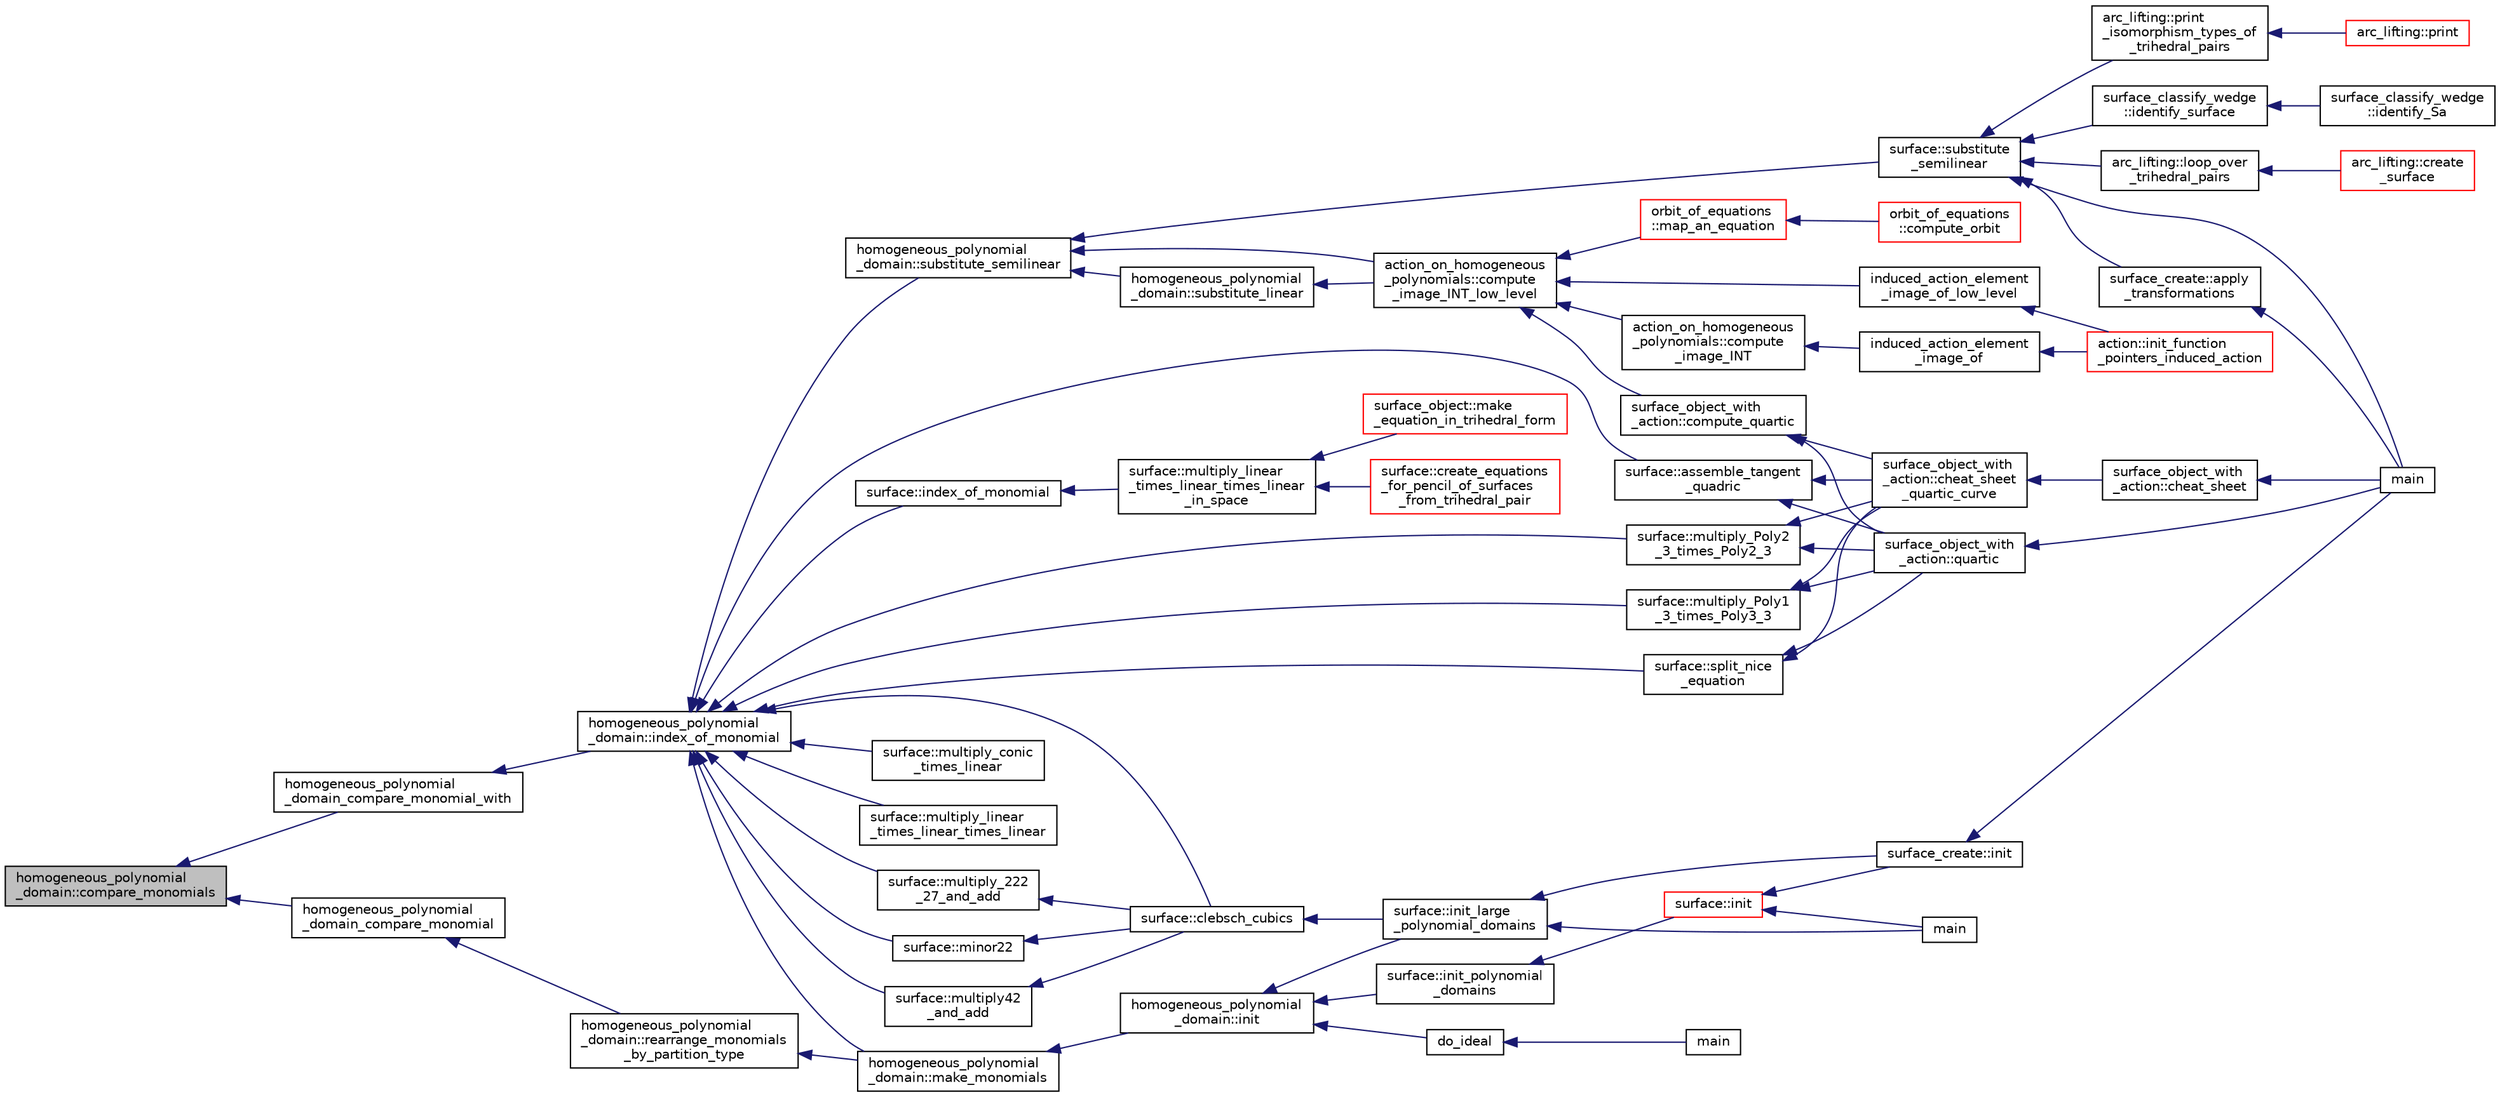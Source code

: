 digraph "homogeneous_polynomial_domain::compare_monomials"
{
  edge [fontname="Helvetica",fontsize="10",labelfontname="Helvetica",labelfontsize="10"];
  node [fontname="Helvetica",fontsize="10",shape=record];
  rankdir="LR";
  Node38 [label="homogeneous_polynomial\l_domain::compare_monomials",height=0.2,width=0.4,color="black", fillcolor="grey75", style="filled", fontcolor="black"];
  Node38 -> Node39 [dir="back",color="midnightblue",fontsize="10",style="solid",fontname="Helvetica"];
  Node39 [label="homogeneous_polynomial\l_domain_compare_monomial_with",height=0.2,width=0.4,color="black", fillcolor="white", style="filled",URL="$dd/db5/homogeneous__polynomial__domain_8_c.html#a0a0f8d40815145e0aceceabebad8d63d"];
  Node39 -> Node40 [dir="back",color="midnightblue",fontsize="10",style="solid",fontname="Helvetica"];
  Node40 [label="homogeneous_polynomial\l_domain::index_of_monomial",height=0.2,width=0.4,color="black", fillcolor="white", style="filled",URL="$d2/da7/classhomogeneous__polynomial__domain.html#a3fad3fb2b940014fcfece1cebfbfa3ae"];
  Node40 -> Node41 [dir="back",color="midnightblue",fontsize="10",style="solid",fontname="Helvetica"];
  Node41 [label="homogeneous_polynomial\l_domain::make_monomials",height=0.2,width=0.4,color="black", fillcolor="white", style="filled",URL="$d2/da7/classhomogeneous__polynomial__domain.html#a467ad10c570859dbcf637a43993ceb57"];
  Node41 -> Node42 [dir="back",color="midnightblue",fontsize="10",style="solid",fontname="Helvetica"];
  Node42 [label="homogeneous_polynomial\l_domain::init",height=0.2,width=0.4,color="black", fillcolor="white", style="filled",URL="$d2/da7/classhomogeneous__polynomial__domain.html#ad7d4e08b895afb895147322732228d3a"];
  Node42 -> Node43 [dir="back",color="midnightblue",fontsize="10",style="solid",fontname="Helvetica"];
  Node43 [label="do_ideal",height=0.2,width=0.4,color="black", fillcolor="white", style="filled",URL="$d4/d67/geometry_8h.html#a719f98ff45a1f8cbe0ff10a1954f0893"];
  Node43 -> Node44 [dir="back",color="midnightblue",fontsize="10",style="solid",fontname="Helvetica"];
  Node44 [label="main",height=0.2,width=0.4,color="black", fillcolor="white", style="filled",URL="$d0/d2f/process_8_c.html#a3c04138a5bfe5d72780bb7e82a18e627"];
  Node42 -> Node45 [dir="back",color="midnightblue",fontsize="10",style="solid",fontname="Helvetica"];
  Node45 [label="surface::init_polynomial\l_domains",height=0.2,width=0.4,color="black", fillcolor="white", style="filled",URL="$d5/d88/classsurface.html#a1f13f4c6bdc98d14920a2644a52f8bb6"];
  Node45 -> Node46 [dir="back",color="midnightblue",fontsize="10",style="solid",fontname="Helvetica"];
  Node46 [label="surface::init",height=0.2,width=0.4,color="red", fillcolor="white", style="filled",URL="$d5/d88/classsurface.html#a90570b0ca6ab02988159f2c40cb27308"];
  Node46 -> Node47 [dir="back",color="midnightblue",fontsize="10",style="solid",fontname="Helvetica"];
  Node47 [label="main",height=0.2,width=0.4,color="black", fillcolor="white", style="filled",URL="$d6/dc3/arc__lifting__main_8_c.html#a217dbf8b442f20279ea00b898af96f52"];
  Node46 -> Node50 [dir="back",color="midnightblue",fontsize="10",style="solid",fontname="Helvetica"];
  Node50 [label="surface_create::init",height=0.2,width=0.4,color="black", fillcolor="white", style="filled",URL="$de/da4/classsurface__create.html#ab0db5c12825f778e3caf8aa4da02eb06"];
  Node50 -> Node51 [dir="back",color="midnightblue",fontsize="10",style="solid",fontname="Helvetica"];
  Node51 [label="main",height=0.2,width=0.4,color="black", fillcolor="white", style="filled",URL="$d2/dfa/create__surface__main_8_c.html#a217dbf8b442f20279ea00b898af96f52"];
  Node42 -> Node52 [dir="back",color="midnightblue",fontsize="10",style="solid",fontname="Helvetica"];
  Node52 [label="surface::init_large\l_polynomial_domains",height=0.2,width=0.4,color="black", fillcolor="white", style="filled",URL="$d5/d88/classsurface.html#a4bed81f2918efe941518ab28d9a695d2"];
  Node52 -> Node47 [dir="back",color="midnightblue",fontsize="10",style="solid",fontname="Helvetica"];
  Node52 -> Node50 [dir="back",color="midnightblue",fontsize="10",style="solid",fontname="Helvetica"];
  Node40 -> Node53 [dir="back",color="midnightblue",fontsize="10",style="solid",fontname="Helvetica"];
  Node53 [label="homogeneous_polynomial\l_domain::substitute_semilinear",height=0.2,width=0.4,color="black", fillcolor="white", style="filled",URL="$d2/da7/classhomogeneous__polynomial__domain.html#ae16fefaacc3385f9f385d1dd6df7ea4d"];
  Node53 -> Node54 [dir="back",color="midnightblue",fontsize="10",style="solid",fontname="Helvetica"];
  Node54 [label="homogeneous_polynomial\l_domain::substitute_linear",height=0.2,width=0.4,color="black", fillcolor="white", style="filled",URL="$d2/da7/classhomogeneous__polynomial__domain.html#a236cbf545622995b80f5eb10a9f86c31"];
  Node54 -> Node55 [dir="back",color="midnightblue",fontsize="10",style="solid",fontname="Helvetica"];
  Node55 [label="action_on_homogeneous\l_polynomials::compute\l_image_INT_low_level",height=0.2,width=0.4,color="black", fillcolor="white", style="filled",URL="$d5/dd4/classaction__on__homogeneous__polynomials.html#af4370de2c8dcb590c4b186457881f038"];
  Node55 -> Node56 [dir="back",color="midnightblue",fontsize="10",style="solid",fontname="Helvetica"];
  Node56 [label="induced_action_element\l_image_of_low_level",height=0.2,width=0.4,color="black", fillcolor="white", style="filled",URL="$d3/d27/interface_8_c.html#aa4bc5f68829829d9a41223c260c658c5"];
  Node56 -> Node57 [dir="back",color="midnightblue",fontsize="10",style="solid",fontname="Helvetica"];
  Node57 [label="action::init_function\l_pointers_induced_action",height=0.2,width=0.4,color="red", fillcolor="white", style="filled",URL="$d2/d86/classaction.html#a3b9287d084b24f7a3b9532a7589c58de"];
  Node55 -> Node262 [dir="back",color="midnightblue",fontsize="10",style="solid",fontname="Helvetica"];
  Node262 [label="action_on_homogeneous\l_polynomials::compute\l_image_INT",height=0.2,width=0.4,color="black", fillcolor="white", style="filled",URL="$d5/dd4/classaction__on__homogeneous__polynomials.html#a84c216eed330590e9ede771b560869ac"];
  Node262 -> Node263 [dir="back",color="midnightblue",fontsize="10",style="solid",fontname="Helvetica"];
  Node263 [label="induced_action_element\l_image_of",height=0.2,width=0.4,color="black", fillcolor="white", style="filled",URL="$d3/d27/interface_8_c.html#a821850d6c3988dd122de0489cd36f0f0"];
  Node263 -> Node57 [dir="back",color="midnightblue",fontsize="10",style="solid",fontname="Helvetica"];
  Node55 -> Node264 [dir="back",color="midnightblue",fontsize="10",style="solid",fontname="Helvetica"];
  Node264 [label="surface_object_with\l_action::compute_quartic",height=0.2,width=0.4,color="black", fillcolor="white", style="filled",URL="$db/d28/classsurface__object__with__action.html#a81b56bce88b110aa6b38cfd4dce46122"];
  Node264 -> Node265 [dir="back",color="midnightblue",fontsize="10",style="solid",fontname="Helvetica"];
  Node265 [label="surface_object_with\l_action::quartic",height=0.2,width=0.4,color="black", fillcolor="white", style="filled",URL="$db/d28/classsurface__object__with__action.html#a0143b698eb050332a79ed95f7d274ada"];
  Node265 -> Node51 [dir="back",color="midnightblue",fontsize="10",style="solid",fontname="Helvetica"];
  Node264 -> Node266 [dir="back",color="midnightblue",fontsize="10",style="solid",fontname="Helvetica"];
  Node266 [label="surface_object_with\l_action::cheat_sheet\l_quartic_curve",height=0.2,width=0.4,color="black", fillcolor="white", style="filled",URL="$db/d28/classsurface__object__with__action.html#a7f42e37fc76dd9b6b113e35c2b886b36"];
  Node266 -> Node267 [dir="back",color="midnightblue",fontsize="10",style="solid",fontname="Helvetica"];
  Node267 [label="surface_object_with\l_action::cheat_sheet",height=0.2,width=0.4,color="black", fillcolor="white", style="filled",URL="$db/d28/classsurface__object__with__action.html#a13371a6bb26f27759adcc0f7292b12d2"];
  Node267 -> Node51 [dir="back",color="midnightblue",fontsize="10",style="solid",fontname="Helvetica"];
  Node55 -> Node268 [dir="back",color="midnightblue",fontsize="10",style="solid",fontname="Helvetica"];
  Node268 [label="orbit_of_equations\l::map_an_equation",height=0.2,width=0.4,color="red", fillcolor="white", style="filled",URL="$dd/d23/classorbit__of__equations.html#a2e38752d8c03f4284edce9c6da70b956"];
  Node268 -> Node269 [dir="back",color="midnightblue",fontsize="10",style="solid",fontname="Helvetica"];
  Node269 [label="orbit_of_equations\l::compute_orbit",height=0.2,width=0.4,color="red", fillcolor="white", style="filled",URL="$dd/d23/classorbit__of__equations.html#a2480fe1fbd00783f0bdaee6019a24b13"];
  Node53 -> Node273 [dir="back",color="midnightblue",fontsize="10",style="solid",fontname="Helvetica"];
  Node273 [label="surface::substitute\l_semilinear",height=0.2,width=0.4,color="black", fillcolor="white", style="filled",URL="$d5/d88/classsurface.html#a7b34e4c561adbe664a4b0ba6711df457"];
  Node273 -> Node51 [dir="back",color="midnightblue",fontsize="10",style="solid",fontname="Helvetica"];
  Node273 -> Node274 [dir="back",color="midnightblue",fontsize="10",style="solid",fontname="Helvetica"];
  Node274 [label="arc_lifting::loop_over\l_trihedral_pairs",height=0.2,width=0.4,color="black", fillcolor="white", style="filled",URL="$dc/db7/classarc__lifting.html#a30126f5ed4126d604c191aa4d1f7505a"];
  Node274 -> Node275 [dir="back",color="midnightblue",fontsize="10",style="solid",fontname="Helvetica"];
  Node275 [label="arc_lifting::create\l_surface",height=0.2,width=0.4,color="red", fillcolor="white", style="filled",URL="$dc/db7/classarc__lifting.html#a2b1fd46281de9ff3fef00fc122d39b2b"];
  Node273 -> Node278 [dir="back",color="midnightblue",fontsize="10",style="solid",fontname="Helvetica"];
  Node278 [label="arc_lifting::print\l_isomorphism_types_of\l_trihedral_pairs",height=0.2,width=0.4,color="black", fillcolor="white", style="filled",URL="$dc/db7/classarc__lifting.html#ac2ea90f2acf97c870a7f46f7b125b8b7"];
  Node278 -> Node279 [dir="back",color="midnightblue",fontsize="10",style="solid",fontname="Helvetica"];
  Node279 [label="arc_lifting::print",height=0.2,width=0.4,color="red", fillcolor="white", style="filled",URL="$dc/db7/classarc__lifting.html#ae1609cb80720bc005f0fc3ea65150185"];
  Node273 -> Node280 [dir="back",color="midnightblue",fontsize="10",style="solid",fontname="Helvetica"];
  Node280 [label="surface_classify_wedge\l::identify_surface",height=0.2,width=0.4,color="black", fillcolor="white", style="filled",URL="$d7/d5c/classsurface__classify__wedge.html#a0ee820a0324434792bd5362b4606de80"];
  Node280 -> Node281 [dir="back",color="midnightblue",fontsize="10",style="solid",fontname="Helvetica"];
  Node281 [label="surface_classify_wedge\l::identify_Sa",height=0.2,width=0.4,color="black", fillcolor="white", style="filled",URL="$d7/d5c/classsurface__classify__wedge.html#a8fdc22ea1850bd4da28ace84adb055a6"];
  Node273 -> Node282 [dir="back",color="midnightblue",fontsize="10",style="solid",fontname="Helvetica"];
  Node282 [label="surface_create::apply\l_transformations",height=0.2,width=0.4,color="black", fillcolor="white", style="filled",URL="$de/da4/classsurface__create.html#a880646331f352cb7112dbd4c56e5ac57"];
  Node282 -> Node51 [dir="back",color="midnightblue",fontsize="10",style="solid",fontname="Helvetica"];
  Node53 -> Node55 [dir="back",color="midnightblue",fontsize="10",style="solid",fontname="Helvetica"];
  Node40 -> Node283 [dir="back",color="midnightblue",fontsize="10",style="solid",fontname="Helvetica"];
  Node283 [label="surface::index_of_monomial",height=0.2,width=0.4,color="black", fillcolor="white", style="filled",URL="$d5/d88/classsurface.html#a121f8ba1f05712475aa758f7152f4ce5"];
  Node283 -> Node284 [dir="back",color="midnightblue",fontsize="10",style="solid",fontname="Helvetica"];
  Node284 [label="surface::multiply_linear\l_times_linear_times_linear\l_in_space",height=0.2,width=0.4,color="black", fillcolor="white", style="filled",URL="$d5/d88/classsurface.html#abcbac4f9bd652897db85be7bf17abf62"];
  Node284 -> Node285 [dir="back",color="midnightblue",fontsize="10",style="solid",fontname="Helvetica"];
  Node285 [label="surface::create_equations\l_for_pencil_of_surfaces\l_from_trihedral_pair",height=0.2,width=0.4,color="red", fillcolor="white", style="filled",URL="$d5/d88/classsurface.html#a3bdfac2b8808cb00eb11e54d38e45039"];
  Node284 -> Node288 [dir="back",color="midnightblue",fontsize="10",style="solid",fontname="Helvetica"];
  Node288 [label="surface_object::make\l_equation_in_trihedral_form",height=0.2,width=0.4,color="red", fillcolor="white", style="filled",URL="$df/df8/classsurface__object.html#a27fe2b23c959d65da1c1cac88a38ca08"];
  Node40 -> Node293 [dir="back",color="midnightblue",fontsize="10",style="solid",fontname="Helvetica"];
  Node293 [label="surface::multiply_conic\l_times_linear",height=0.2,width=0.4,color="black", fillcolor="white", style="filled",URL="$d5/d88/classsurface.html#a916614262f53278058e7108aeaf145dc"];
  Node40 -> Node294 [dir="back",color="midnightblue",fontsize="10",style="solid",fontname="Helvetica"];
  Node294 [label="surface::multiply_linear\l_times_linear_times_linear",height=0.2,width=0.4,color="black", fillcolor="white", style="filled",URL="$d5/d88/classsurface.html#a452f6857968bb85f49f2f204680fb8e5"];
  Node40 -> Node295 [dir="back",color="midnightblue",fontsize="10",style="solid",fontname="Helvetica"];
  Node295 [label="surface::multiply_Poly2\l_3_times_Poly2_3",height=0.2,width=0.4,color="black", fillcolor="white", style="filled",URL="$d5/d88/classsurface.html#adb65ce8845726835c206e4476f5a80d3"];
  Node295 -> Node265 [dir="back",color="midnightblue",fontsize="10",style="solid",fontname="Helvetica"];
  Node295 -> Node266 [dir="back",color="midnightblue",fontsize="10",style="solid",fontname="Helvetica"];
  Node40 -> Node296 [dir="back",color="midnightblue",fontsize="10",style="solid",fontname="Helvetica"];
  Node296 [label="surface::multiply_Poly1\l_3_times_Poly3_3",height=0.2,width=0.4,color="black", fillcolor="white", style="filled",URL="$d5/d88/classsurface.html#a917115f60a2e692c83431909e504dfd9"];
  Node296 -> Node265 [dir="back",color="midnightblue",fontsize="10",style="solid",fontname="Helvetica"];
  Node296 -> Node266 [dir="back",color="midnightblue",fontsize="10",style="solid",fontname="Helvetica"];
  Node40 -> Node297 [dir="back",color="midnightblue",fontsize="10",style="solid",fontname="Helvetica"];
  Node297 [label="surface::clebsch_cubics",height=0.2,width=0.4,color="black", fillcolor="white", style="filled",URL="$d5/d88/classsurface.html#aac49a34b771fffc48f3650861c3684ab"];
  Node297 -> Node52 [dir="back",color="midnightblue",fontsize="10",style="solid",fontname="Helvetica"];
  Node40 -> Node298 [dir="back",color="midnightblue",fontsize="10",style="solid",fontname="Helvetica"];
  Node298 [label="surface::multiply_222\l_27_and_add",height=0.2,width=0.4,color="black", fillcolor="white", style="filled",URL="$d5/d88/classsurface.html#ae55d550aa63616f48c1b6348ae0fdfab"];
  Node298 -> Node297 [dir="back",color="midnightblue",fontsize="10",style="solid",fontname="Helvetica"];
  Node40 -> Node299 [dir="back",color="midnightblue",fontsize="10",style="solid",fontname="Helvetica"];
  Node299 [label="surface::minor22",height=0.2,width=0.4,color="black", fillcolor="white", style="filled",URL="$d5/d88/classsurface.html#a92bcacad9efa59d8a6afc68d5b3312f9"];
  Node299 -> Node297 [dir="back",color="midnightblue",fontsize="10",style="solid",fontname="Helvetica"];
  Node40 -> Node300 [dir="back",color="midnightblue",fontsize="10",style="solid",fontname="Helvetica"];
  Node300 [label="surface::multiply42\l_and_add",height=0.2,width=0.4,color="black", fillcolor="white", style="filled",URL="$d5/d88/classsurface.html#a3556917614250f9150bdf69f525a18d2"];
  Node300 -> Node297 [dir="back",color="midnightblue",fontsize="10",style="solid",fontname="Helvetica"];
  Node40 -> Node301 [dir="back",color="midnightblue",fontsize="10",style="solid",fontname="Helvetica"];
  Node301 [label="surface::split_nice\l_equation",height=0.2,width=0.4,color="black", fillcolor="white", style="filled",URL="$d5/d88/classsurface.html#a5d670fff3513ca4261aeb0fe95b6771c"];
  Node301 -> Node265 [dir="back",color="midnightblue",fontsize="10",style="solid",fontname="Helvetica"];
  Node301 -> Node266 [dir="back",color="midnightblue",fontsize="10",style="solid",fontname="Helvetica"];
  Node40 -> Node302 [dir="back",color="midnightblue",fontsize="10",style="solid",fontname="Helvetica"];
  Node302 [label="surface::assemble_tangent\l_quadric",height=0.2,width=0.4,color="black", fillcolor="white", style="filled",URL="$d5/d88/classsurface.html#ae14b94847bf8bd92bc6af58b31884cdc"];
  Node302 -> Node265 [dir="back",color="midnightblue",fontsize="10",style="solid",fontname="Helvetica"];
  Node302 -> Node266 [dir="back",color="midnightblue",fontsize="10",style="solid",fontname="Helvetica"];
  Node38 -> Node303 [dir="back",color="midnightblue",fontsize="10",style="solid",fontname="Helvetica"];
  Node303 [label="homogeneous_polynomial\l_domain_compare_monomial",height=0.2,width=0.4,color="black", fillcolor="white", style="filled",URL="$dd/db5/homogeneous__polynomial__domain_8_c.html#aeeedb1f60479ef2d28468b061b654113"];
  Node303 -> Node304 [dir="back",color="midnightblue",fontsize="10",style="solid",fontname="Helvetica"];
  Node304 [label="homogeneous_polynomial\l_domain::rearrange_monomials\l_by_partition_type",height=0.2,width=0.4,color="black", fillcolor="white", style="filled",URL="$d2/da7/classhomogeneous__polynomial__domain.html#af774250d5c1bd555c0ea55f2aaafad10"];
  Node304 -> Node41 [dir="back",color="midnightblue",fontsize="10",style="solid",fontname="Helvetica"];
}
